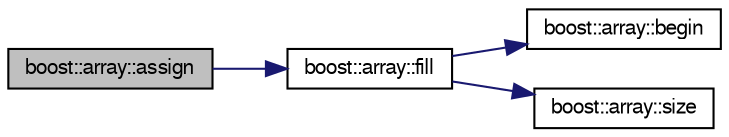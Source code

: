 digraph "boost::array::assign"
{
  bgcolor="transparent";
  edge [fontname="FreeSans",fontsize="10",labelfontname="FreeSans",labelfontsize="10"];
  node [fontname="FreeSans",fontsize="10",shape=record];
  rankdir="LR";
  Node1 [label="boost::array::assign",height=0.2,width=0.4,color="black", fillcolor="grey75", style="filled" fontcolor="black"];
  Node1 -> Node2 [color="midnightblue",fontsize="10",style="solid",fontname="FreeSans"];
  Node2 [label="boost::array::fill",height=0.2,width=0.4,color="black",URL="$d1/d96/classboost_1_1array.html#a4dd92c3399a847641733637356b0c972"];
  Node2 -> Node3 [color="midnightblue",fontsize="10",style="solid",fontname="FreeSans"];
  Node3 [label="boost::array::begin",height=0.2,width=0.4,color="black",URL="$d1/d96/classboost_1_1array.html#a692b0cab4e768f391c6784c799ea61ab"];
  Node2 -> Node4 [color="midnightblue",fontsize="10",style="solid",fontname="FreeSans"];
  Node4 [label="boost::array::size",height=0.2,width=0.4,color="black",URL="$d1/d96/classboost_1_1array.html#aaf4df5cfae58ef79c61cddcb80cad437"];
}
